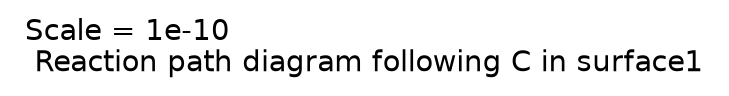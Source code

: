 digraph reaction_paths {
center=1;
 label = "Scale = 1e-10\l Reaction path diagram following C in surface1";
 fontname = "Helvetica";
}
